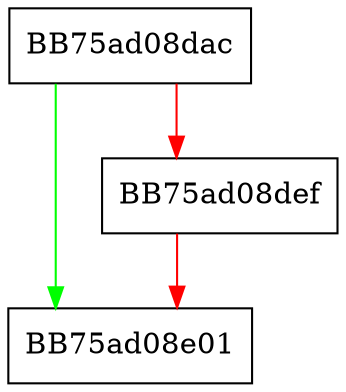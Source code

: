 digraph GenericSfxCab {
  node [shape="box"];
  graph [splines=ortho];
  BB75ad08dac -> BB75ad08e01 [color="green"];
  BB75ad08dac -> BB75ad08def [color="red"];
  BB75ad08def -> BB75ad08e01 [color="red"];
}